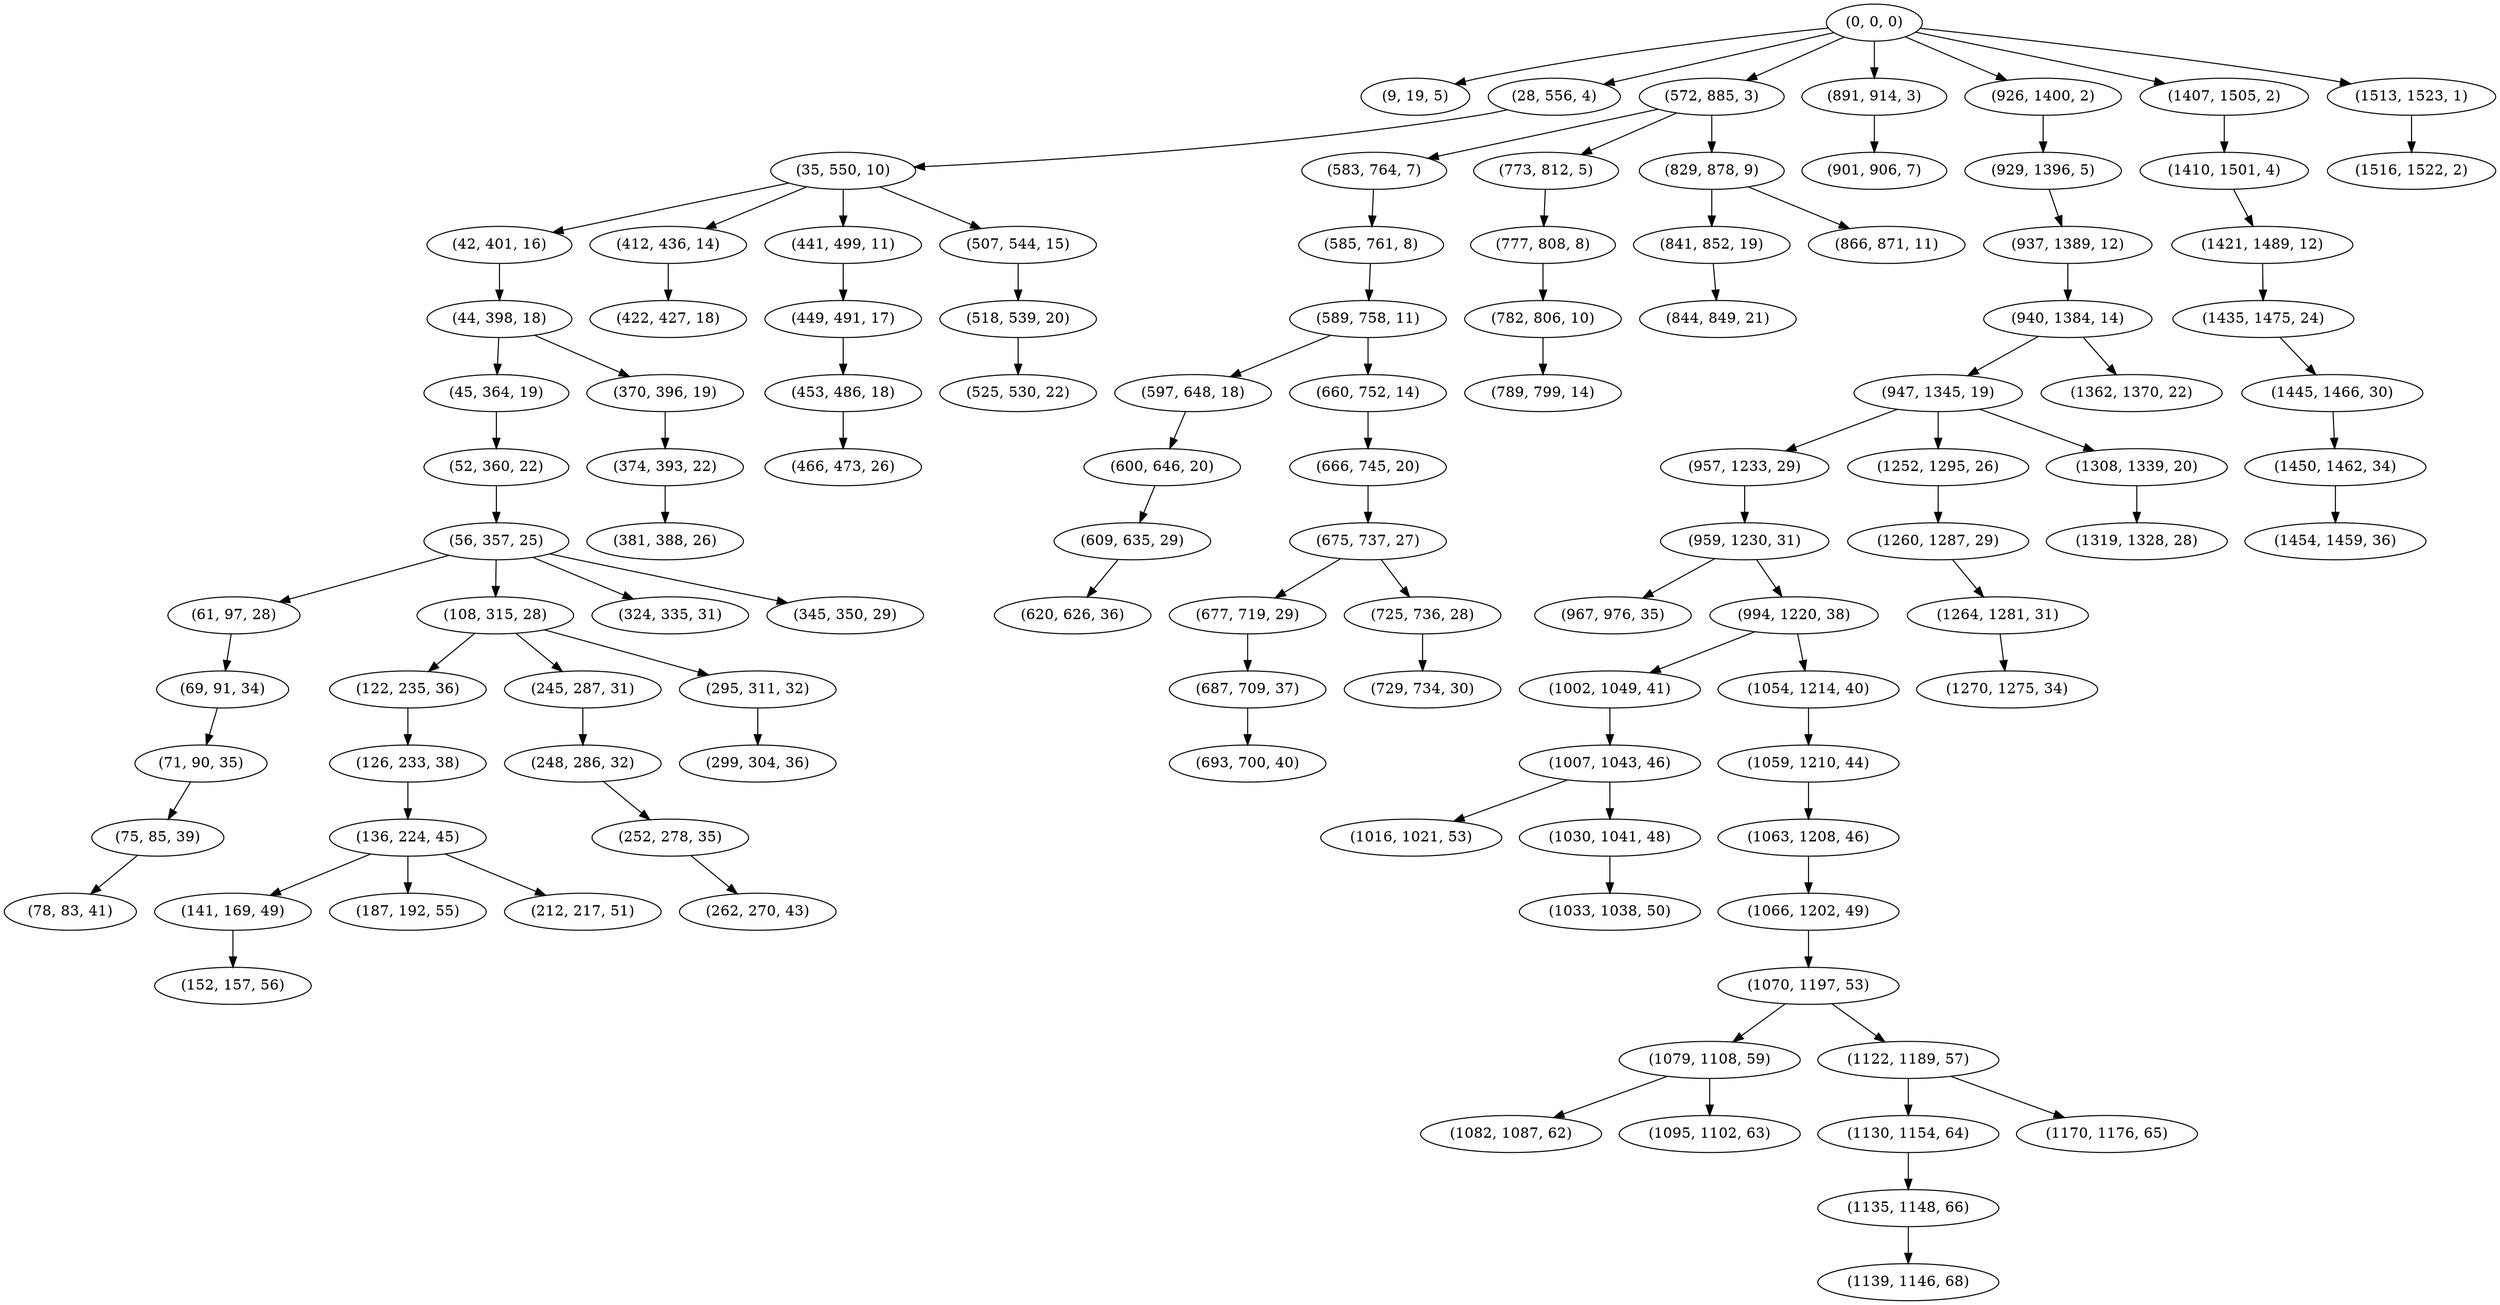 digraph tree {
    "(0, 0, 0)";
    "(9, 19, 5)";
    "(28, 556, 4)";
    "(35, 550, 10)";
    "(42, 401, 16)";
    "(44, 398, 18)";
    "(45, 364, 19)";
    "(52, 360, 22)";
    "(56, 357, 25)";
    "(61, 97, 28)";
    "(69, 91, 34)";
    "(71, 90, 35)";
    "(75, 85, 39)";
    "(78, 83, 41)";
    "(108, 315, 28)";
    "(122, 235, 36)";
    "(126, 233, 38)";
    "(136, 224, 45)";
    "(141, 169, 49)";
    "(152, 157, 56)";
    "(187, 192, 55)";
    "(212, 217, 51)";
    "(245, 287, 31)";
    "(248, 286, 32)";
    "(252, 278, 35)";
    "(262, 270, 43)";
    "(295, 311, 32)";
    "(299, 304, 36)";
    "(324, 335, 31)";
    "(345, 350, 29)";
    "(370, 396, 19)";
    "(374, 393, 22)";
    "(381, 388, 26)";
    "(412, 436, 14)";
    "(422, 427, 18)";
    "(441, 499, 11)";
    "(449, 491, 17)";
    "(453, 486, 18)";
    "(466, 473, 26)";
    "(507, 544, 15)";
    "(518, 539, 20)";
    "(525, 530, 22)";
    "(572, 885, 3)";
    "(583, 764, 7)";
    "(585, 761, 8)";
    "(589, 758, 11)";
    "(597, 648, 18)";
    "(600, 646, 20)";
    "(609, 635, 29)";
    "(620, 626, 36)";
    "(660, 752, 14)";
    "(666, 745, 20)";
    "(675, 737, 27)";
    "(677, 719, 29)";
    "(687, 709, 37)";
    "(693, 700, 40)";
    "(725, 736, 28)";
    "(729, 734, 30)";
    "(773, 812, 5)";
    "(777, 808, 8)";
    "(782, 806, 10)";
    "(789, 799, 14)";
    "(829, 878, 9)";
    "(841, 852, 19)";
    "(844, 849, 21)";
    "(866, 871, 11)";
    "(891, 914, 3)";
    "(901, 906, 7)";
    "(926, 1400, 2)";
    "(929, 1396, 5)";
    "(937, 1389, 12)";
    "(940, 1384, 14)";
    "(947, 1345, 19)";
    "(957, 1233, 29)";
    "(959, 1230, 31)";
    "(967, 976, 35)";
    "(994, 1220, 38)";
    "(1002, 1049, 41)";
    "(1007, 1043, 46)";
    "(1016, 1021, 53)";
    "(1030, 1041, 48)";
    "(1033, 1038, 50)";
    "(1054, 1214, 40)";
    "(1059, 1210, 44)";
    "(1063, 1208, 46)";
    "(1066, 1202, 49)";
    "(1070, 1197, 53)";
    "(1079, 1108, 59)";
    "(1082, 1087, 62)";
    "(1095, 1102, 63)";
    "(1122, 1189, 57)";
    "(1130, 1154, 64)";
    "(1135, 1148, 66)";
    "(1139, 1146, 68)";
    "(1170, 1176, 65)";
    "(1252, 1295, 26)";
    "(1260, 1287, 29)";
    "(1264, 1281, 31)";
    "(1270, 1275, 34)";
    "(1308, 1339, 20)";
    "(1319, 1328, 28)";
    "(1362, 1370, 22)";
    "(1407, 1505, 2)";
    "(1410, 1501, 4)";
    "(1421, 1489, 12)";
    "(1435, 1475, 24)";
    "(1445, 1466, 30)";
    "(1450, 1462, 34)";
    "(1454, 1459, 36)";
    "(1513, 1523, 1)";
    "(1516, 1522, 2)";
    "(0, 0, 0)" -> "(9, 19, 5)";
    "(0, 0, 0)" -> "(28, 556, 4)";
    "(0, 0, 0)" -> "(572, 885, 3)";
    "(0, 0, 0)" -> "(891, 914, 3)";
    "(0, 0, 0)" -> "(926, 1400, 2)";
    "(0, 0, 0)" -> "(1407, 1505, 2)";
    "(0, 0, 0)" -> "(1513, 1523, 1)";
    "(28, 556, 4)" -> "(35, 550, 10)";
    "(35, 550, 10)" -> "(42, 401, 16)";
    "(35, 550, 10)" -> "(412, 436, 14)";
    "(35, 550, 10)" -> "(441, 499, 11)";
    "(35, 550, 10)" -> "(507, 544, 15)";
    "(42, 401, 16)" -> "(44, 398, 18)";
    "(44, 398, 18)" -> "(45, 364, 19)";
    "(44, 398, 18)" -> "(370, 396, 19)";
    "(45, 364, 19)" -> "(52, 360, 22)";
    "(52, 360, 22)" -> "(56, 357, 25)";
    "(56, 357, 25)" -> "(61, 97, 28)";
    "(56, 357, 25)" -> "(108, 315, 28)";
    "(56, 357, 25)" -> "(324, 335, 31)";
    "(56, 357, 25)" -> "(345, 350, 29)";
    "(61, 97, 28)" -> "(69, 91, 34)";
    "(69, 91, 34)" -> "(71, 90, 35)";
    "(71, 90, 35)" -> "(75, 85, 39)";
    "(75, 85, 39)" -> "(78, 83, 41)";
    "(108, 315, 28)" -> "(122, 235, 36)";
    "(108, 315, 28)" -> "(245, 287, 31)";
    "(108, 315, 28)" -> "(295, 311, 32)";
    "(122, 235, 36)" -> "(126, 233, 38)";
    "(126, 233, 38)" -> "(136, 224, 45)";
    "(136, 224, 45)" -> "(141, 169, 49)";
    "(136, 224, 45)" -> "(187, 192, 55)";
    "(136, 224, 45)" -> "(212, 217, 51)";
    "(141, 169, 49)" -> "(152, 157, 56)";
    "(245, 287, 31)" -> "(248, 286, 32)";
    "(248, 286, 32)" -> "(252, 278, 35)";
    "(252, 278, 35)" -> "(262, 270, 43)";
    "(295, 311, 32)" -> "(299, 304, 36)";
    "(370, 396, 19)" -> "(374, 393, 22)";
    "(374, 393, 22)" -> "(381, 388, 26)";
    "(412, 436, 14)" -> "(422, 427, 18)";
    "(441, 499, 11)" -> "(449, 491, 17)";
    "(449, 491, 17)" -> "(453, 486, 18)";
    "(453, 486, 18)" -> "(466, 473, 26)";
    "(507, 544, 15)" -> "(518, 539, 20)";
    "(518, 539, 20)" -> "(525, 530, 22)";
    "(572, 885, 3)" -> "(583, 764, 7)";
    "(572, 885, 3)" -> "(773, 812, 5)";
    "(572, 885, 3)" -> "(829, 878, 9)";
    "(583, 764, 7)" -> "(585, 761, 8)";
    "(585, 761, 8)" -> "(589, 758, 11)";
    "(589, 758, 11)" -> "(597, 648, 18)";
    "(589, 758, 11)" -> "(660, 752, 14)";
    "(597, 648, 18)" -> "(600, 646, 20)";
    "(600, 646, 20)" -> "(609, 635, 29)";
    "(609, 635, 29)" -> "(620, 626, 36)";
    "(660, 752, 14)" -> "(666, 745, 20)";
    "(666, 745, 20)" -> "(675, 737, 27)";
    "(675, 737, 27)" -> "(677, 719, 29)";
    "(675, 737, 27)" -> "(725, 736, 28)";
    "(677, 719, 29)" -> "(687, 709, 37)";
    "(687, 709, 37)" -> "(693, 700, 40)";
    "(725, 736, 28)" -> "(729, 734, 30)";
    "(773, 812, 5)" -> "(777, 808, 8)";
    "(777, 808, 8)" -> "(782, 806, 10)";
    "(782, 806, 10)" -> "(789, 799, 14)";
    "(829, 878, 9)" -> "(841, 852, 19)";
    "(829, 878, 9)" -> "(866, 871, 11)";
    "(841, 852, 19)" -> "(844, 849, 21)";
    "(891, 914, 3)" -> "(901, 906, 7)";
    "(926, 1400, 2)" -> "(929, 1396, 5)";
    "(929, 1396, 5)" -> "(937, 1389, 12)";
    "(937, 1389, 12)" -> "(940, 1384, 14)";
    "(940, 1384, 14)" -> "(947, 1345, 19)";
    "(940, 1384, 14)" -> "(1362, 1370, 22)";
    "(947, 1345, 19)" -> "(957, 1233, 29)";
    "(947, 1345, 19)" -> "(1252, 1295, 26)";
    "(947, 1345, 19)" -> "(1308, 1339, 20)";
    "(957, 1233, 29)" -> "(959, 1230, 31)";
    "(959, 1230, 31)" -> "(967, 976, 35)";
    "(959, 1230, 31)" -> "(994, 1220, 38)";
    "(994, 1220, 38)" -> "(1002, 1049, 41)";
    "(994, 1220, 38)" -> "(1054, 1214, 40)";
    "(1002, 1049, 41)" -> "(1007, 1043, 46)";
    "(1007, 1043, 46)" -> "(1016, 1021, 53)";
    "(1007, 1043, 46)" -> "(1030, 1041, 48)";
    "(1030, 1041, 48)" -> "(1033, 1038, 50)";
    "(1054, 1214, 40)" -> "(1059, 1210, 44)";
    "(1059, 1210, 44)" -> "(1063, 1208, 46)";
    "(1063, 1208, 46)" -> "(1066, 1202, 49)";
    "(1066, 1202, 49)" -> "(1070, 1197, 53)";
    "(1070, 1197, 53)" -> "(1079, 1108, 59)";
    "(1070, 1197, 53)" -> "(1122, 1189, 57)";
    "(1079, 1108, 59)" -> "(1082, 1087, 62)";
    "(1079, 1108, 59)" -> "(1095, 1102, 63)";
    "(1122, 1189, 57)" -> "(1130, 1154, 64)";
    "(1122, 1189, 57)" -> "(1170, 1176, 65)";
    "(1130, 1154, 64)" -> "(1135, 1148, 66)";
    "(1135, 1148, 66)" -> "(1139, 1146, 68)";
    "(1252, 1295, 26)" -> "(1260, 1287, 29)";
    "(1260, 1287, 29)" -> "(1264, 1281, 31)";
    "(1264, 1281, 31)" -> "(1270, 1275, 34)";
    "(1308, 1339, 20)" -> "(1319, 1328, 28)";
    "(1407, 1505, 2)" -> "(1410, 1501, 4)";
    "(1410, 1501, 4)" -> "(1421, 1489, 12)";
    "(1421, 1489, 12)" -> "(1435, 1475, 24)";
    "(1435, 1475, 24)" -> "(1445, 1466, 30)";
    "(1445, 1466, 30)" -> "(1450, 1462, 34)";
    "(1450, 1462, 34)" -> "(1454, 1459, 36)";
    "(1513, 1523, 1)" -> "(1516, 1522, 2)";
}
